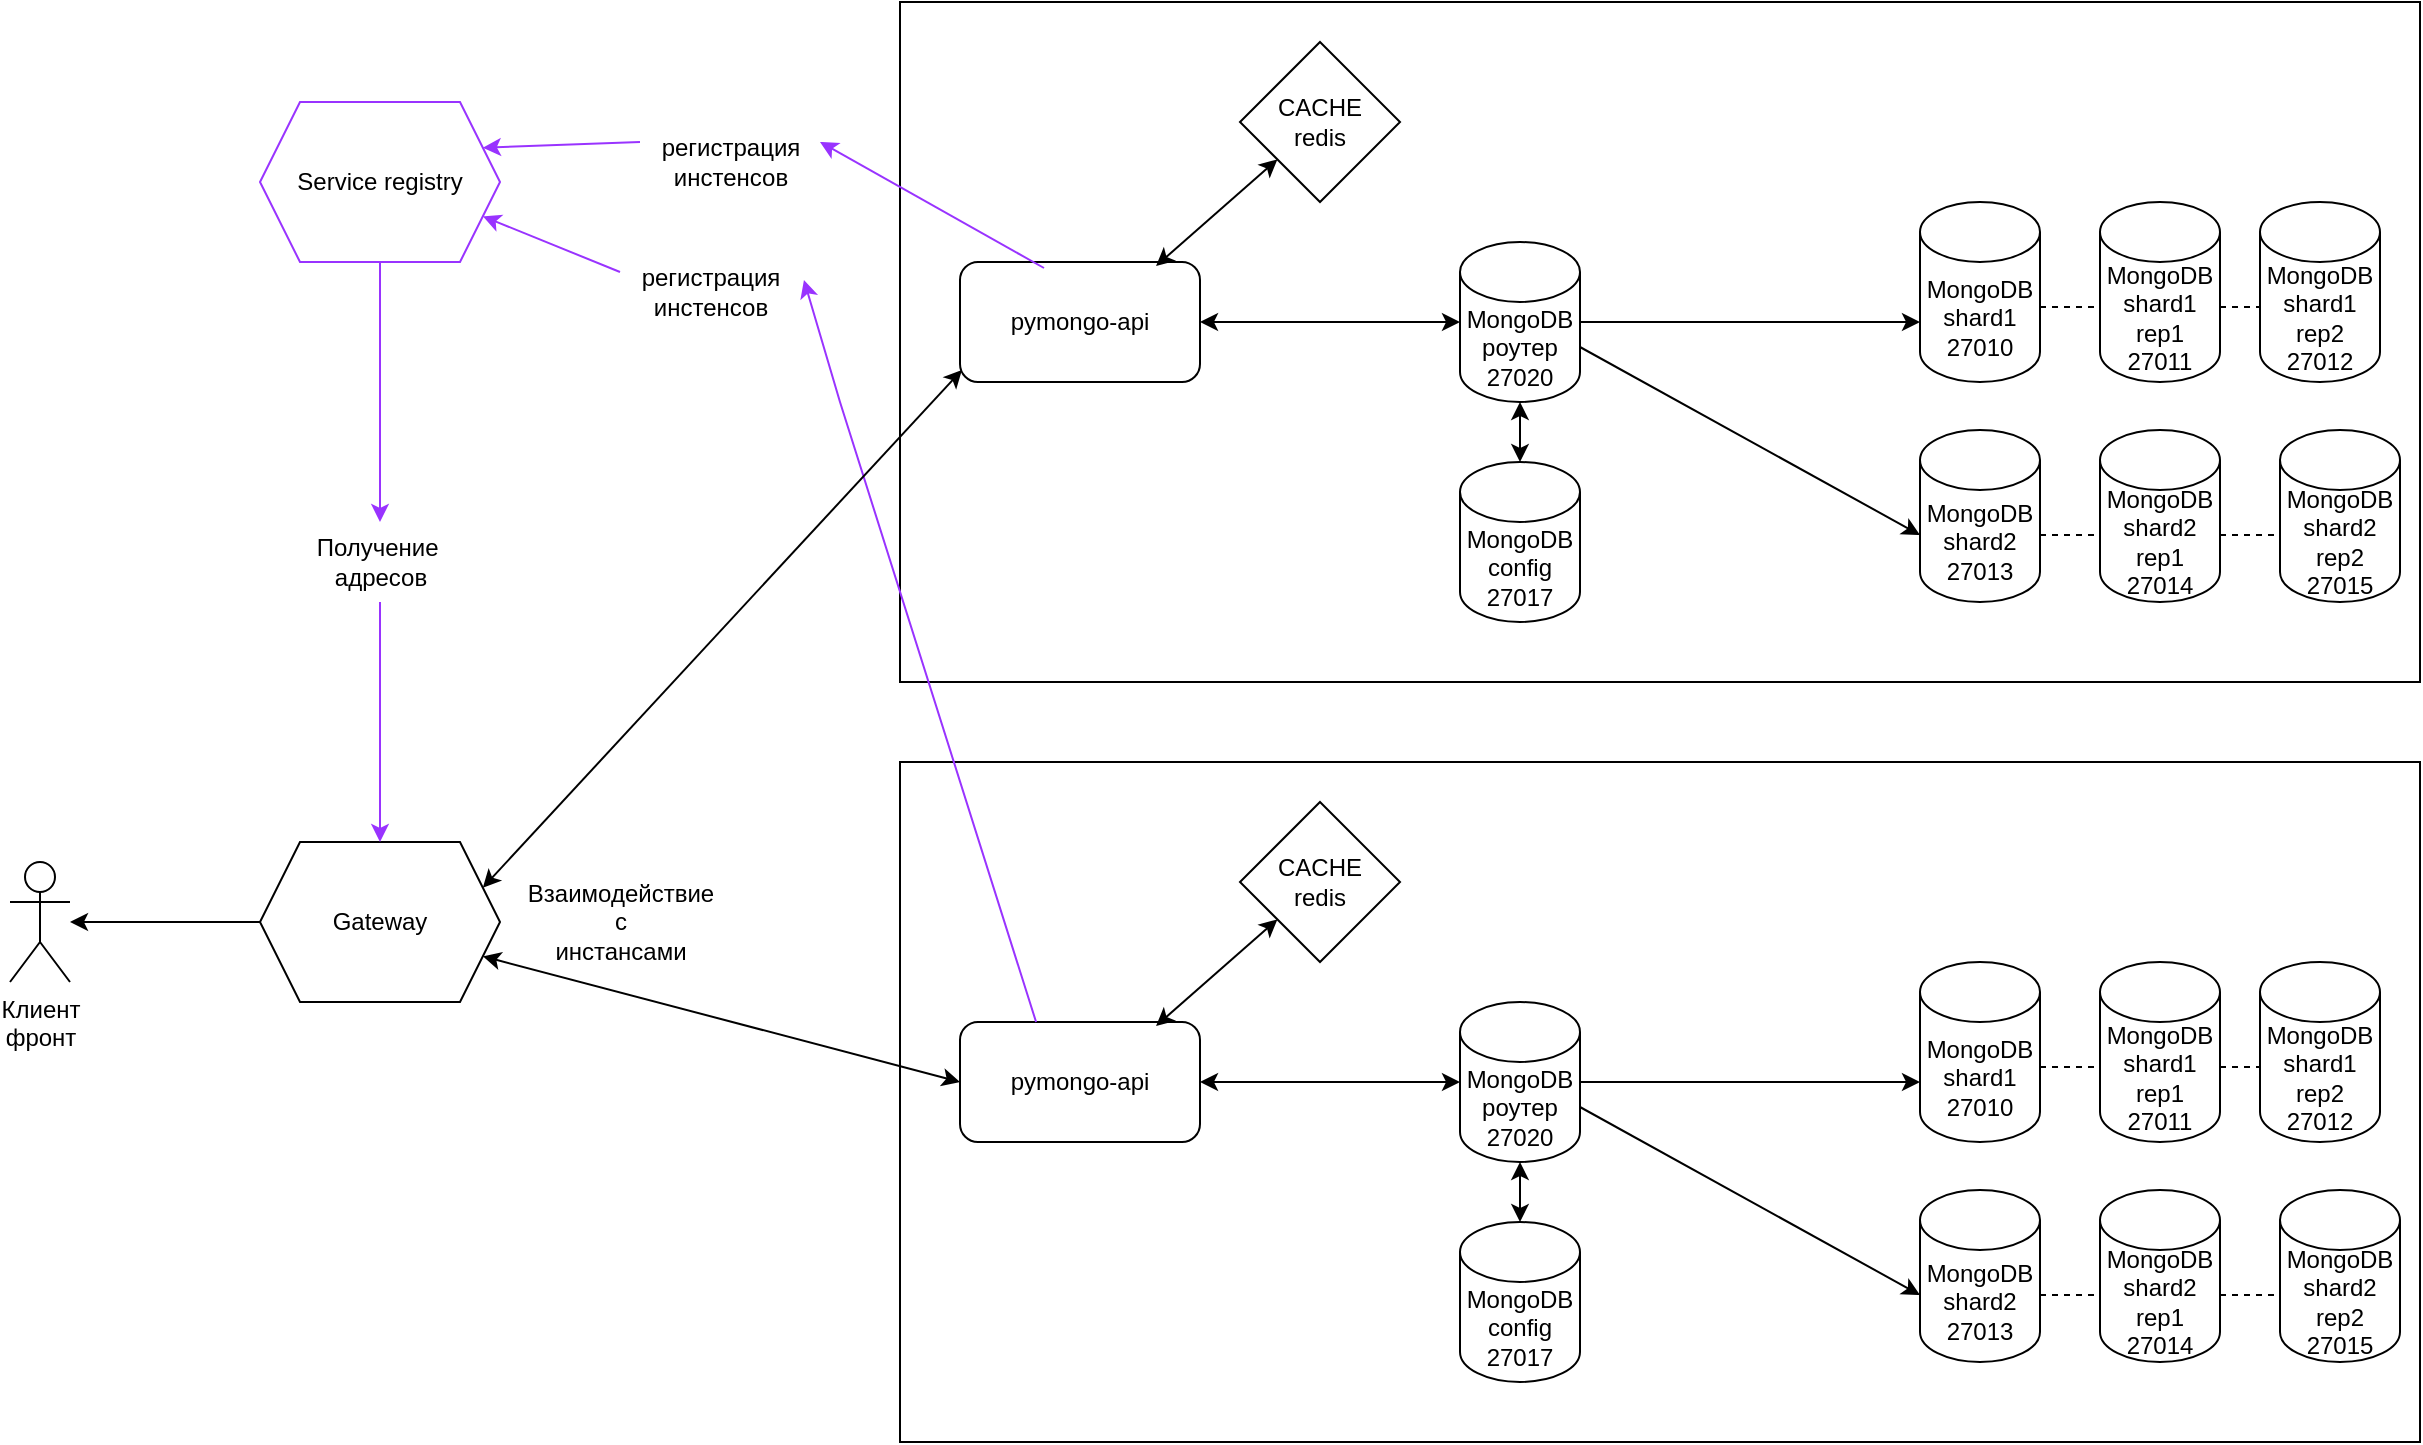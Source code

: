 <mxfile version="25.0.3">
  <diagram name="Page-1" id="-H_mtQnk-PTXWXPvYvuk">
    <mxGraphModel grid="1" page="1" gridSize="10" guides="1" tooltips="1" connect="1" arrows="1" fold="1" pageScale="1" pageWidth="1169" pageHeight="827" math="0" shadow="0">
      <root>
        <mxCell id="0" />
        <mxCell id="1" parent="0" />
        <mxCell id="LOP-ay3u5_wd9-_gmsBB-2" value="" style="rounded=0;whiteSpace=wrap;html=1;" vertex="1" parent="1">
          <mxGeometry x="370" y="20" width="760" height="340" as="geometry" />
        </mxCell>
        <mxCell id="zA23MoTUsTF4_91t8viU-2" value="MongoDB&lt;div&gt;sha&lt;span style=&quot;background-color: initial;&quot;&gt;rd1&lt;/span&gt;&lt;/div&gt;&lt;div&gt;&lt;span style=&quot;background-color: initial;&quot;&gt;27010&lt;/span&gt;&lt;/div&gt;" style="shape=cylinder3;whiteSpace=wrap;html=1;boundedLbl=1;backgroundOutline=1;size=15;" vertex="1" parent="1">
          <mxGeometry x="880" y="120" width="60" height="90" as="geometry" />
        </mxCell>
        <mxCell id="zA23MoTUsTF4_91t8viU-3" value="pymongo-api" style="rounded=1;whiteSpace=wrap;html=1;" vertex="1" parent="1">
          <mxGeometry x="400" y="150" width="120" height="60" as="geometry" />
        </mxCell>
        <mxCell id="sJMOP1IgTQYApRyy5VIt-1" value="MongoDB&lt;div&gt;роутер&lt;/div&gt;&lt;div&gt;27020&lt;/div&gt;" style="shape=cylinder3;whiteSpace=wrap;html=1;boundedLbl=1;backgroundOutline=1;size=15;" vertex="1" parent="1">
          <mxGeometry x="650" y="140" width="60" height="80" as="geometry" />
        </mxCell>
        <mxCell id="sJMOP1IgTQYApRyy5VIt-2" value="MongoDB&lt;div&gt;config&lt;/div&gt;&lt;div&gt;27017&lt;/div&gt;" style="shape=cylinder3;whiteSpace=wrap;html=1;boundedLbl=1;backgroundOutline=1;size=15;" vertex="1" parent="1">
          <mxGeometry x="650" y="250" width="60" height="80" as="geometry" />
        </mxCell>
        <mxCell id="sJMOP1IgTQYApRyy5VIt-3" value="MongoDB&lt;div&gt;sha&lt;span style=&quot;background-color: initial;&quot;&gt;rd2&lt;/span&gt;&lt;/div&gt;&lt;div&gt;&lt;span style=&quot;background-color: initial;&quot;&gt;27013&lt;/span&gt;&lt;/div&gt;" style="shape=cylinder3;whiteSpace=wrap;html=1;boundedLbl=1;backgroundOutline=1;size=15;" vertex="1" parent="1">
          <mxGeometry x="880" y="234" width="60" height="86" as="geometry" />
        </mxCell>
        <mxCell id="sJMOP1IgTQYApRyy5VIt-4" value="" style="endArrow=classic;html=1;rounded=0;exitX=1;exitY=0.5;exitDx=0;exitDy=0;exitPerimeter=0;" edge="1" parent="1" source="sJMOP1IgTQYApRyy5VIt-1">
          <mxGeometry width="50" height="50" relative="1" as="geometry">
            <mxPoint x="1130" y="490" as="sourcePoint" />
            <mxPoint x="880" y="180" as="targetPoint" />
          </mxGeometry>
        </mxCell>
        <mxCell id="sJMOP1IgTQYApRyy5VIt-5" value="" style="endArrow=classic;html=1;rounded=0;exitX=1;exitY=0;exitDx=0;exitDy=52.5;exitPerimeter=0;entryX=0;entryY=0;entryDx=0;entryDy=52.5;entryPerimeter=0;" edge="1" parent="1" source="sJMOP1IgTQYApRyy5VIt-1" target="sJMOP1IgTQYApRyy5VIt-3">
          <mxGeometry width="50" height="50" relative="1" as="geometry">
            <mxPoint x="720" y="190" as="sourcePoint" />
            <mxPoint x="890" y="180" as="targetPoint" />
          </mxGeometry>
        </mxCell>
        <mxCell id="sJMOP1IgTQYApRyy5VIt-6" value="" style="endArrow=classic;startArrow=classic;html=1;rounded=0;entryX=0.5;entryY=1;entryDx=0;entryDy=0;entryPerimeter=0;exitX=0.5;exitY=0;exitDx=0;exitDy=0;exitPerimeter=0;" edge="1" parent="1" source="sJMOP1IgTQYApRyy5VIt-2" target="sJMOP1IgTQYApRyy5VIt-1">
          <mxGeometry width="50" height="50" relative="1" as="geometry">
            <mxPoint x="1130" y="490" as="sourcePoint" />
            <mxPoint x="1180" y="440" as="targetPoint" />
          </mxGeometry>
        </mxCell>
        <mxCell id="mBQJRtlF4_zkPZOYNjl7-1" value="MongoDB&lt;div&gt;sha&lt;span style=&quot;background-color: initial;&quot;&gt;rd1&lt;/span&gt;&lt;/div&gt;&lt;div&gt;&lt;span style=&quot;background-color: initial;&quot;&gt;rep1&lt;/span&gt;&lt;/div&gt;&lt;div&gt;&lt;span style=&quot;background-color: initial;&quot;&gt;27011&lt;/span&gt;&lt;/div&gt;" style="shape=cylinder3;whiteSpace=wrap;html=1;boundedLbl=1;backgroundOutline=1;size=15;" vertex="1" parent="1">
          <mxGeometry x="970" y="120" width="60" height="90" as="geometry" />
        </mxCell>
        <mxCell id="mBQJRtlF4_zkPZOYNjl7-2" value="MongoDB&lt;div&gt;sha&lt;span style=&quot;background-color: initial;&quot;&gt;rd1&lt;/span&gt;&lt;/div&gt;&lt;div&gt;&lt;span style=&quot;background-color: initial;&quot;&gt;rep2&lt;/span&gt;&lt;/div&gt;&lt;div&gt;&lt;span style=&quot;background-color: initial;&quot;&gt;27012&lt;/span&gt;&lt;/div&gt;" style="shape=cylinder3;whiteSpace=wrap;html=1;boundedLbl=1;backgroundOutline=1;size=15;" vertex="1" parent="1">
          <mxGeometry x="1050" y="120" width="60" height="90" as="geometry" />
        </mxCell>
        <mxCell id="mBQJRtlF4_zkPZOYNjl7-3" value="MongoDB&lt;div&gt;sha&lt;span style=&quot;background-color: initial;&quot;&gt;rd2&lt;/span&gt;&lt;/div&gt;&lt;div&gt;&lt;span style=&quot;background-color: initial;&quot;&gt;rep1&lt;/span&gt;&lt;/div&gt;&lt;div&gt;&lt;span style=&quot;background-color: initial;&quot;&gt;27014&lt;/span&gt;&lt;/div&gt;" style="shape=cylinder3;whiteSpace=wrap;html=1;boundedLbl=1;backgroundOutline=1;size=15;" vertex="1" parent="1">
          <mxGeometry x="970" y="234" width="60" height="86" as="geometry" />
        </mxCell>
        <mxCell id="mBQJRtlF4_zkPZOYNjl7-4" value="MongoDB&lt;div&gt;sha&lt;span style=&quot;background-color: initial;&quot;&gt;rd2&lt;/span&gt;&lt;/div&gt;&lt;div&gt;&lt;span style=&quot;background-color: initial;&quot;&gt;rep2&lt;/span&gt;&lt;/div&gt;&lt;div&gt;&lt;span style=&quot;background-color: initial;&quot;&gt;27015&lt;/span&gt;&lt;/div&gt;" style="shape=cylinder3;whiteSpace=wrap;html=1;boundedLbl=1;backgroundOutline=1;size=15;" vertex="1" parent="1">
          <mxGeometry x="1060" y="234" width="60" height="86" as="geometry" />
        </mxCell>
        <mxCell id="mBQJRtlF4_zkPZOYNjl7-7" value="" style="endArrow=none;dashed=1;html=1;rounded=0;exitX=1;exitY=0;exitDx=0;exitDy=52.5;exitPerimeter=0;entryX=0;entryY=0;entryDx=0;entryDy=52.5;entryPerimeter=0;" edge="1" parent="1" source="zA23MoTUsTF4_91t8viU-2" target="mBQJRtlF4_zkPZOYNjl7-1">
          <mxGeometry width="50" height="50" relative="1" as="geometry">
            <mxPoint x="810" y="370" as="sourcePoint" />
            <mxPoint x="860" y="320" as="targetPoint" />
          </mxGeometry>
        </mxCell>
        <mxCell id="mBQJRtlF4_zkPZOYNjl7-9" value="" style="endArrow=none;dashed=1;html=1;rounded=0;exitX=1;exitY=0;exitDx=0;exitDy=52.5;exitPerimeter=0;entryX=0;entryY=0;entryDx=0;entryDy=52.5;entryPerimeter=0;" edge="1" parent="1" source="mBQJRtlF4_zkPZOYNjl7-1" target="mBQJRtlF4_zkPZOYNjl7-2">
          <mxGeometry width="50" height="50" relative="1" as="geometry">
            <mxPoint x="960" y="203" as="sourcePoint" />
            <mxPoint x="990" y="203" as="targetPoint" />
          </mxGeometry>
        </mxCell>
        <mxCell id="mBQJRtlF4_zkPZOYNjl7-10" value="" style="endArrow=none;dashed=1;html=1;rounded=0;exitX=1;exitY=0;exitDx=0;exitDy=52.5;exitPerimeter=0;entryX=0;entryY=0;entryDx=0;entryDy=52.5;entryPerimeter=0;" edge="1" parent="1" source="sJMOP1IgTQYApRyy5VIt-3" target="mBQJRtlF4_zkPZOYNjl7-3">
          <mxGeometry width="50" height="50" relative="1" as="geometry">
            <mxPoint x="970" y="213" as="sourcePoint" />
            <mxPoint x="1000" y="213" as="targetPoint" />
          </mxGeometry>
        </mxCell>
        <mxCell id="mBQJRtlF4_zkPZOYNjl7-11" value="" style="endArrow=none;dashed=1;html=1;rounded=0;exitX=1;exitY=0;exitDx=0;exitDy=52.5;exitPerimeter=0;entryX=0;entryY=0;entryDx=0;entryDy=52.5;entryPerimeter=0;" edge="1" parent="1" source="mBQJRtlF4_zkPZOYNjl7-3" target="mBQJRtlF4_zkPZOYNjl7-4">
          <mxGeometry width="50" height="50" relative="1" as="geometry">
            <mxPoint x="980" y="223" as="sourcePoint" />
            <mxPoint x="1010" y="223" as="targetPoint" />
          </mxGeometry>
        </mxCell>
        <mxCell id="3wdfgg5xUdmKgrLiucfP-1" value="CACHE&lt;div&gt;redis&lt;/div&gt;" style="rhombus;whiteSpace=wrap;html=1;" vertex="1" parent="1">
          <mxGeometry x="540" y="40" width="80" height="80" as="geometry" />
        </mxCell>
        <mxCell id="3wdfgg5xUdmKgrLiucfP-3" value="" style="endArrow=classic;startArrow=classic;html=1;rounded=0;exitX=0.817;exitY=0.033;exitDx=0;exitDy=0;exitPerimeter=0;" edge="1" parent="1" source="zA23MoTUsTF4_91t8viU-3" target="3wdfgg5xUdmKgrLiucfP-1">
          <mxGeometry width="50" height="50" relative="1" as="geometry">
            <mxPoint x="810" y="490" as="sourcePoint" />
            <mxPoint x="860" y="440" as="targetPoint" />
          </mxGeometry>
        </mxCell>
        <mxCell id="3wdfgg5xUdmKgrLiucfP-4" value="" style="endArrow=classic;startArrow=classic;html=1;rounded=0;entryX=0;entryY=0.5;entryDx=0;entryDy=0;entryPerimeter=0;exitX=1;exitY=0.5;exitDx=0;exitDy=0;" edge="1" parent="1" source="zA23MoTUsTF4_91t8viU-3" target="sJMOP1IgTQYApRyy5VIt-1">
          <mxGeometry width="50" height="50" relative="1" as="geometry">
            <mxPoint x="810" y="490" as="sourcePoint" />
            <mxPoint x="860" y="440" as="targetPoint" />
          </mxGeometry>
        </mxCell>
        <mxCell id="LOP-ay3u5_wd9-_gmsBB-3" value="" style="rounded=0;whiteSpace=wrap;html=1;" vertex="1" parent="1">
          <mxGeometry x="370" y="400" width="760" height="340" as="geometry" />
        </mxCell>
        <mxCell id="LOP-ay3u5_wd9-_gmsBB-4" value="MongoDB&lt;div&gt;sha&lt;span style=&quot;background-color: initial;&quot;&gt;rd1&lt;/span&gt;&lt;/div&gt;&lt;div&gt;&lt;span style=&quot;background-color: initial;&quot;&gt;27010&lt;/span&gt;&lt;/div&gt;" style="shape=cylinder3;whiteSpace=wrap;html=1;boundedLbl=1;backgroundOutline=1;size=15;" vertex="1" parent="1">
          <mxGeometry x="880" y="500" width="60" height="90" as="geometry" />
        </mxCell>
        <mxCell id="LOP-ay3u5_wd9-_gmsBB-5" value="pymongo-api" style="rounded=1;whiteSpace=wrap;html=1;" vertex="1" parent="1">
          <mxGeometry x="400" y="530" width="120" height="60" as="geometry" />
        </mxCell>
        <mxCell id="LOP-ay3u5_wd9-_gmsBB-6" value="MongoDB&lt;div&gt;роутер&lt;/div&gt;&lt;div&gt;27020&lt;/div&gt;" style="shape=cylinder3;whiteSpace=wrap;html=1;boundedLbl=1;backgroundOutline=1;size=15;" vertex="1" parent="1">
          <mxGeometry x="650" y="520" width="60" height="80" as="geometry" />
        </mxCell>
        <mxCell id="LOP-ay3u5_wd9-_gmsBB-7" value="MongoDB&lt;div&gt;config&lt;/div&gt;&lt;div&gt;27017&lt;/div&gt;" style="shape=cylinder3;whiteSpace=wrap;html=1;boundedLbl=1;backgroundOutline=1;size=15;" vertex="1" parent="1">
          <mxGeometry x="650" y="630" width="60" height="80" as="geometry" />
        </mxCell>
        <mxCell id="LOP-ay3u5_wd9-_gmsBB-8" value="MongoDB&lt;div&gt;sha&lt;span style=&quot;background-color: initial;&quot;&gt;rd2&lt;/span&gt;&lt;/div&gt;&lt;div&gt;&lt;span style=&quot;background-color: initial;&quot;&gt;27013&lt;/span&gt;&lt;/div&gt;" style="shape=cylinder3;whiteSpace=wrap;html=1;boundedLbl=1;backgroundOutline=1;size=15;" vertex="1" parent="1">
          <mxGeometry x="880" y="614" width="60" height="86" as="geometry" />
        </mxCell>
        <mxCell id="LOP-ay3u5_wd9-_gmsBB-9" value="" style="endArrow=classic;html=1;rounded=0;exitX=1;exitY=0.5;exitDx=0;exitDy=0;exitPerimeter=0;" edge="1" parent="1" source="LOP-ay3u5_wd9-_gmsBB-6">
          <mxGeometry width="50" height="50" relative="1" as="geometry">
            <mxPoint x="1130" y="870" as="sourcePoint" />
            <mxPoint x="880" y="560" as="targetPoint" />
          </mxGeometry>
        </mxCell>
        <mxCell id="LOP-ay3u5_wd9-_gmsBB-10" value="" style="endArrow=classic;html=1;rounded=0;exitX=1;exitY=0;exitDx=0;exitDy=52.5;exitPerimeter=0;entryX=0;entryY=0;entryDx=0;entryDy=52.5;entryPerimeter=0;" edge="1" parent="1" source="LOP-ay3u5_wd9-_gmsBB-6" target="LOP-ay3u5_wd9-_gmsBB-8">
          <mxGeometry width="50" height="50" relative="1" as="geometry">
            <mxPoint x="720" y="570" as="sourcePoint" />
            <mxPoint x="890" y="560" as="targetPoint" />
          </mxGeometry>
        </mxCell>
        <mxCell id="LOP-ay3u5_wd9-_gmsBB-11" value="" style="endArrow=classic;startArrow=classic;html=1;rounded=0;entryX=0.5;entryY=1;entryDx=0;entryDy=0;entryPerimeter=0;exitX=0.5;exitY=0;exitDx=0;exitDy=0;exitPerimeter=0;" edge="1" parent="1" source="LOP-ay3u5_wd9-_gmsBB-7" target="LOP-ay3u5_wd9-_gmsBB-6">
          <mxGeometry width="50" height="50" relative="1" as="geometry">
            <mxPoint x="1130" y="870" as="sourcePoint" />
            <mxPoint x="1180" y="820" as="targetPoint" />
          </mxGeometry>
        </mxCell>
        <mxCell id="LOP-ay3u5_wd9-_gmsBB-12" value="MongoDB&lt;div&gt;sha&lt;span style=&quot;background-color: initial;&quot;&gt;rd1&lt;/span&gt;&lt;/div&gt;&lt;div&gt;&lt;span style=&quot;background-color: initial;&quot;&gt;rep1&lt;/span&gt;&lt;/div&gt;&lt;div&gt;&lt;span style=&quot;background-color: initial;&quot;&gt;27011&lt;/span&gt;&lt;/div&gt;" style="shape=cylinder3;whiteSpace=wrap;html=1;boundedLbl=1;backgroundOutline=1;size=15;" vertex="1" parent="1">
          <mxGeometry x="970" y="500" width="60" height="90" as="geometry" />
        </mxCell>
        <mxCell id="LOP-ay3u5_wd9-_gmsBB-13" value="MongoDB&lt;div&gt;sha&lt;span style=&quot;background-color: initial;&quot;&gt;rd1&lt;/span&gt;&lt;/div&gt;&lt;div&gt;&lt;span style=&quot;background-color: initial;&quot;&gt;rep2&lt;/span&gt;&lt;/div&gt;&lt;div&gt;&lt;span style=&quot;background-color: initial;&quot;&gt;27012&lt;/span&gt;&lt;/div&gt;" style="shape=cylinder3;whiteSpace=wrap;html=1;boundedLbl=1;backgroundOutline=1;size=15;" vertex="1" parent="1">
          <mxGeometry x="1050" y="500" width="60" height="90" as="geometry" />
        </mxCell>
        <mxCell id="LOP-ay3u5_wd9-_gmsBB-14" value="MongoDB&lt;div&gt;sha&lt;span style=&quot;background-color: initial;&quot;&gt;rd2&lt;/span&gt;&lt;/div&gt;&lt;div&gt;&lt;span style=&quot;background-color: initial;&quot;&gt;rep1&lt;/span&gt;&lt;/div&gt;&lt;div&gt;&lt;span style=&quot;background-color: initial;&quot;&gt;27014&lt;/span&gt;&lt;/div&gt;" style="shape=cylinder3;whiteSpace=wrap;html=1;boundedLbl=1;backgroundOutline=1;size=15;" vertex="1" parent="1">
          <mxGeometry x="970" y="614" width="60" height="86" as="geometry" />
        </mxCell>
        <mxCell id="LOP-ay3u5_wd9-_gmsBB-15" value="MongoDB&lt;div&gt;sha&lt;span style=&quot;background-color: initial;&quot;&gt;rd2&lt;/span&gt;&lt;/div&gt;&lt;div&gt;&lt;span style=&quot;background-color: initial;&quot;&gt;rep2&lt;/span&gt;&lt;/div&gt;&lt;div&gt;&lt;span style=&quot;background-color: initial;&quot;&gt;27015&lt;/span&gt;&lt;/div&gt;" style="shape=cylinder3;whiteSpace=wrap;html=1;boundedLbl=1;backgroundOutline=1;size=15;" vertex="1" parent="1">
          <mxGeometry x="1060" y="614" width="60" height="86" as="geometry" />
        </mxCell>
        <mxCell id="LOP-ay3u5_wd9-_gmsBB-16" value="" style="endArrow=none;dashed=1;html=1;rounded=0;exitX=1;exitY=0;exitDx=0;exitDy=52.5;exitPerimeter=0;entryX=0;entryY=0;entryDx=0;entryDy=52.5;entryPerimeter=0;" edge="1" parent="1" source="LOP-ay3u5_wd9-_gmsBB-4" target="LOP-ay3u5_wd9-_gmsBB-12">
          <mxGeometry width="50" height="50" relative="1" as="geometry">
            <mxPoint x="810" y="750" as="sourcePoint" />
            <mxPoint x="860" y="700" as="targetPoint" />
          </mxGeometry>
        </mxCell>
        <mxCell id="LOP-ay3u5_wd9-_gmsBB-17" value="" style="endArrow=none;dashed=1;html=1;rounded=0;exitX=1;exitY=0;exitDx=0;exitDy=52.5;exitPerimeter=0;entryX=0;entryY=0;entryDx=0;entryDy=52.5;entryPerimeter=0;" edge="1" parent="1" source="LOP-ay3u5_wd9-_gmsBB-12" target="LOP-ay3u5_wd9-_gmsBB-13">
          <mxGeometry width="50" height="50" relative="1" as="geometry">
            <mxPoint x="960" y="583" as="sourcePoint" />
            <mxPoint x="990" y="583" as="targetPoint" />
          </mxGeometry>
        </mxCell>
        <mxCell id="LOP-ay3u5_wd9-_gmsBB-18" value="" style="endArrow=none;dashed=1;html=1;rounded=0;exitX=1;exitY=0;exitDx=0;exitDy=52.5;exitPerimeter=0;entryX=0;entryY=0;entryDx=0;entryDy=52.5;entryPerimeter=0;" edge="1" parent="1" source="LOP-ay3u5_wd9-_gmsBB-8" target="LOP-ay3u5_wd9-_gmsBB-14">
          <mxGeometry width="50" height="50" relative="1" as="geometry">
            <mxPoint x="970" y="593" as="sourcePoint" />
            <mxPoint x="1000" y="593" as="targetPoint" />
          </mxGeometry>
        </mxCell>
        <mxCell id="LOP-ay3u5_wd9-_gmsBB-19" value="" style="endArrow=none;dashed=1;html=1;rounded=0;exitX=1;exitY=0;exitDx=0;exitDy=52.5;exitPerimeter=0;entryX=0;entryY=0;entryDx=0;entryDy=52.5;entryPerimeter=0;" edge="1" parent="1" source="LOP-ay3u5_wd9-_gmsBB-14" target="LOP-ay3u5_wd9-_gmsBB-15">
          <mxGeometry width="50" height="50" relative="1" as="geometry">
            <mxPoint x="980" y="603" as="sourcePoint" />
            <mxPoint x="1010" y="603" as="targetPoint" />
          </mxGeometry>
        </mxCell>
        <mxCell id="LOP-ay3u5_wd9-_gmsBB-20" value="CACHE&lt;div&gt;redis&lt;/div&gt;" style="rhombus;whiteSpace=wrap;html=1;" vertex="1" parent="1">
          <mxGeometry x="540" y="420" width="80" height="80" as="geometry" />
        </mxCell>
        <mxCell id="LOP-ay3u5_wd9-_gmsBB-21" value="" style="endArrow=classic;startArrow=classic;html=1;rounded=0;exitX=0.817;exitY=0.033;exitDx=0;exitDy=0;exitPerimeter=0;" edge="1" parent="1" source="LOP-ay3u5_wd9-_gmsBB-5" target="LOP-ay3u5_wd9-_gmsBB-20">
          <mxGeometry width="50" height="50" relative="1" as="geometry">
            <mxPoint x="810" y="870" as="sourcePoint" />
            <mxPoint x="860" y="820" as="targetPoint" />
          </mxGeometry>
        </mxCell>
        <mxCell id="LOP-ay3u5_wd9-_gmsBB-22" value="" style="endArrow=classic;startArrow=classic;html=1;rounded=0;entryX=0;entryY=0.5;entryDx=0;entryDy=0;entryPerimeter=0;exitX=1;exitY=0.5;exitDx=0;exitDy=0;" edge="1" parent="1" source="LOP-ay3u5_wd9-_gmsBB-5" target="LOP-ay3u5_wd9-_gmsBB-6">
          <mxGeometry width="50" height="50" relative="1" as="geometry">
            <mxPoint x="810" y="870" as="sourcePoint" />
            <mxPoint x="860" y="820" as="targetPoint" />
          </mxGeometry>
        </mxCell>
        <mxCell id="LOP-ay3u5_wd9-_gmsBB-23" value="Gateway" style="shape=hexagon;perimeter=hexagonPerimeter2;whiteSpace=wrap;html=1;fixedSize=1;" vertex="1" parent="1">
          <mxGeometry x="50" y="440" width="120" height="80" as="geometry" />
        </mxCell>
        <mxCell id="LOP-ay3u5_wd9-_gmsBB-36" style="edgeStyle=orthogonalEdgeStyle;rounded=0;orthogonalLoop=1;jettySize=auto;html=1;exitX=0.5;exitY=1;exitDx=0;exitDy=0;entryX=0.5;entryY=0;entryDx=0;entryDy=0;strokeColor=#9933FF;" edge="1" parent="1" source="LOP-ay3u5_wd9-_gmsBB-28" target="LOP-ay3u5_wd9-_gmsBB-23">
          <mxGeometry relative="1" as="geometry" />
        </mxCell>
        <mxCell id="LOP-ay3u5_wd9-_gmsBB-24" value="Service registry" style="shape=hexagon;perimeter=hexagonPerimeter2;whiteSpace=wrap;html=1;fixedSize=1;strokeColor=#9933FF;" vertex="1" parent="1">
          <mxGeometry x="50" y="70" width="120" height="80" as="geometry" />
        </mxCell>
        <mxCell id="LOP-ay3u5_wd9-_gmsBB-26" value="" style="endArrow=classic;html=1;rounded=0;exitX=0;exitY=0.25;exitDx=0;exitDy=0;entryX=1;entryY=0.75;entryDx=0;entryDy=0;strokeColor=#9933FF;" edge="1" parent="1" source="LOP-ay3u5_wd9-_gmsBB-31" target="LOP-ay3u5_wd9-_gmsBB-24">
          <mxGeometry width="50" height="50" relative="1" as="geometry">
            <mxPoint x="560" y="590" as="sourcePoint" />
            <mxPoint x="610" y="540" as="targetPoint" />
            <Array as="points" />
          </mxGeometry>
        </mxCell>
        <mxCell id="LOP-ay3u5_wd9-_gmsBB-27" value="" style="endArrow=classic;html=1;rounded=0;exitX=0;exitY=0.25;exitDx=0;exitDy=0;entryX=1;entryY=0.25;entryDx=0;entryDy=0;strokeColor=#9933FF;" edge="1" parent="1" source="LOP-ay3u5_wd9-_gmsBB-29" target="LOP-ay3u5_wd9-_gmsBB-24">
          <mxGeometry width="50" height="50" relative="1" as="geometry">
            <mxPoint x="560" y="590" as="sourcePoint" />
            <mxPoint x="610" y="540" as="targetPoint" />
          </mxGeometry>
        </mxCell>
        <mxCell id="LOP-ay3u5_wd9-_gmsBB-30" value="" style="endArrow=classic;html=1;rounded=0;exitX=0.35;exitY=0.05;exitDx=0;exitDy=0;entryX=1;entryY=0.25;entryDx=0;entryDy=0;exitPerimeter=0;strokeColor=#9933FF;" edge="1" parent="1" source="zA23MoTUsTF4_91t8viU-3" target="LOP-ay3u5_wd9-_gmsBB-29">
          <mxGeometry width="50" height="50" relative="1" as="geometry">
            <mxPoint x="370" y="105" as="sourcePoint" />
            <mxPoint x="161" y="93" as="targetPoint" />
          </mxGeometry>
        </mxCell>
        <mxCell id="LOP-ay3u5_wd9-_gmsBB-29" value="регистрация&lt;div&gt;инстенсов&lt;/div&gt;" style="text;html=1;align=center;verticalAlign=middle;resizable=0;points=[];autosize=1;strokeColor=none;fillColor=none;" vertex="1" parent="1">
          <mxGeometry x="240" y="80" width="90" height="40" as="geometry" />
        </mxCell>
        <mxCell id="LOP-ay3u5_wd9-_gmsBB-33" value="" style="endArrow=classic;html=1;rounded=0;exitX=0.317;exitY=0;exitDx=0;exitDy=0;entryX=1.022;entryY=0.35;entryDx=0;entryDy=0;entryPerimeter=0;exitPerimeter=0;strokeColor=#9933FF;" edge="1" parent="1" source="LOP-ay3u5_wd9-_gmsBB-5" target="LOP-ay3u5_wd9-_gmsBB-31">
          <mxGeometry width="50" height="50" relative="1" as="geometry">
            <mxPoint x="370" y="485" as="sourcePoint" />
            <mxPoint x="161" y="127" as="targetPoint" />
            <Array as="points">
              <mxPoint x="340" y="220" />
            </Array>
          </mxGeometry>
        </mxCell>
        <mxCell id="LOP-ay3u5_wd9-_gmsBB-31" value="регистрация&lt;div&gt;инстенсов&lt;/div&gt;" style="text;html=1;align=center;verticalAlign=middle;resizable=0;points=[];autosize=1;strokeColor=none;fillColor=none;" vertex="1" parent="1">
          <mxGeometry x="230" y="145" width="90" height="40" as="geometry" />
        </mxCell>
        <mxCell id="LOP-ay3u5_wd9-_gmsBB-37" value="" style="edgeStyle=orthogonalEdgeStyle;rounded=0;orthogonalLoop=1;jettySize=auto;html=1;exitX=0.5;exitY=1;exitDx=0;exitDy=0;entryX=0.5;entryY=0;entryDx=0;entryDy=0;strokeColor=#9933FF;" edge="1" parent="1" source="LOP-ay3u5_wd9-_gmsBB-24" target="LOP-ay3u5_wd9-_gmsBB-28">
          <mxGeometry relative="1" as="geometry">
            <mxPoint x="110" y="150" as="sourcePoint" />
            <mxPoint x="110" y="440" as="targetPoint" />
          </mxGeometry>
        </mxCell>
        <mxCell id="LOP-ay3u5_wd9-_gmsBB-28" value="Получение&amp;nbsp;&lt;div&gt;адресов&lt;/div&gt;" style="text;html=1;align=center;verticalAlign=middle;resizable=0;points=[];autosize=1;strokeColor=none;fillColor=none;" vertex="1" parent="1">
          <mxGeometry x="65" y="280" width="90" height="40" as="geometry" />
        </mxCell>
        <mxCell id="LOP-ay3u5_wd9-_gmsBB-38" value="" style="endArrow=classic;startArrow=classic;html=1;rounded=0;exitX=1;exitY=0.25;exitDx=0;exitDy=0;entryX=0.008;entryY=0.9;entryDx=0;entryDy=0;entryPerimeter=0;" edge="1" parent="1" source="LOP-ay3u5_wd9-_gmsBB-23" target="zA23MoTUsTF4_91t8viU-3">
          <mxGeometry width="50" height="50" relative="1" as="geometry">
            <mxPoint x="560" y="590" as="sourcePoint" />
            <mxPoint x="610" y="540" as="targetPoint" />
          </mxGeometry>
        </mxCell>
        <mxCell id="LOP-ay3u5_wd9-_gmsBB-39" value="" style="endArrow=classic;startArrow=classic;html=1;rounded=0;exitX=1;exitY=0.75;exitDx=0;exitDy=0;entryX=0;entryY=0.5;entryDx=0;entryDy=0;" edge="1" parent="1" source="LOP-ay3u5_wd9-_gmsBB-23" target="LOP-ay3u5_wd9-_gmsBB-5">
          <mxGeometry width="50" height="50" relative="1" as="geometry">
            <mxPoint x="180" y="490" as="sourcePoint" />
            <mxPoint x="411" y="214" as="targetPoint" />
          </mxGeometry>
        </mxCell>
        <mxCell id="LOP-ay3u5_wd9-_gmsBB-40" value="Взаимодействие&lt;div&gt;с&lt;/div&gt;&lt;div&gt;инстансами&lt;/div&gt;" style="text;html=1;align=center;verticalAlign=middle;resizable=0;points=[];autosize=1;strokeColor=none;fillColor=none;" vertex="1" parent="1">
          <mxGeometry x="170" y="450" width="120" height="60" as="geometry" />
        </mxCell>
        <mxCell id="LOP-ay3u5_wd9-_gmsBB-41" value="" style="endArrow=classic;html=1;rounded=0;exitX=0;exitY=0.5;exitDx=0;exitDy=0;" edge="1" parent="1" source="LOP-ay3u5_wd9-_gmsBB-23" target="LOP-ay3u5_wd9-_gmsBB-42">
          <mxGeometry width="50" height="50" relative="1" as="geometry">
            <mxPoint x="560" y="590" as="sourcePoint" />
            <mxPoint x="-60" y="480" as="targetPoint" />
          </mxGeometry>
        </mxCell>
        <mxCell id="LOP-ay3u5_wd9-_gmsBB-42" value="Клиент&lt;div&gt;фронт&lt;/div&gt;" style="shape=umlActor;verticalLabelPosition=bottom;verticalAlign=top;html=1;outlineConnect=0;" vertex="1" parent="1">
          <mxGeometry x="-75" y="450" width="30" height="60" as="geometry" />
        </mxCell>
      </root>
    </mxGraphModel>
  </diagram>
</mxfile>
